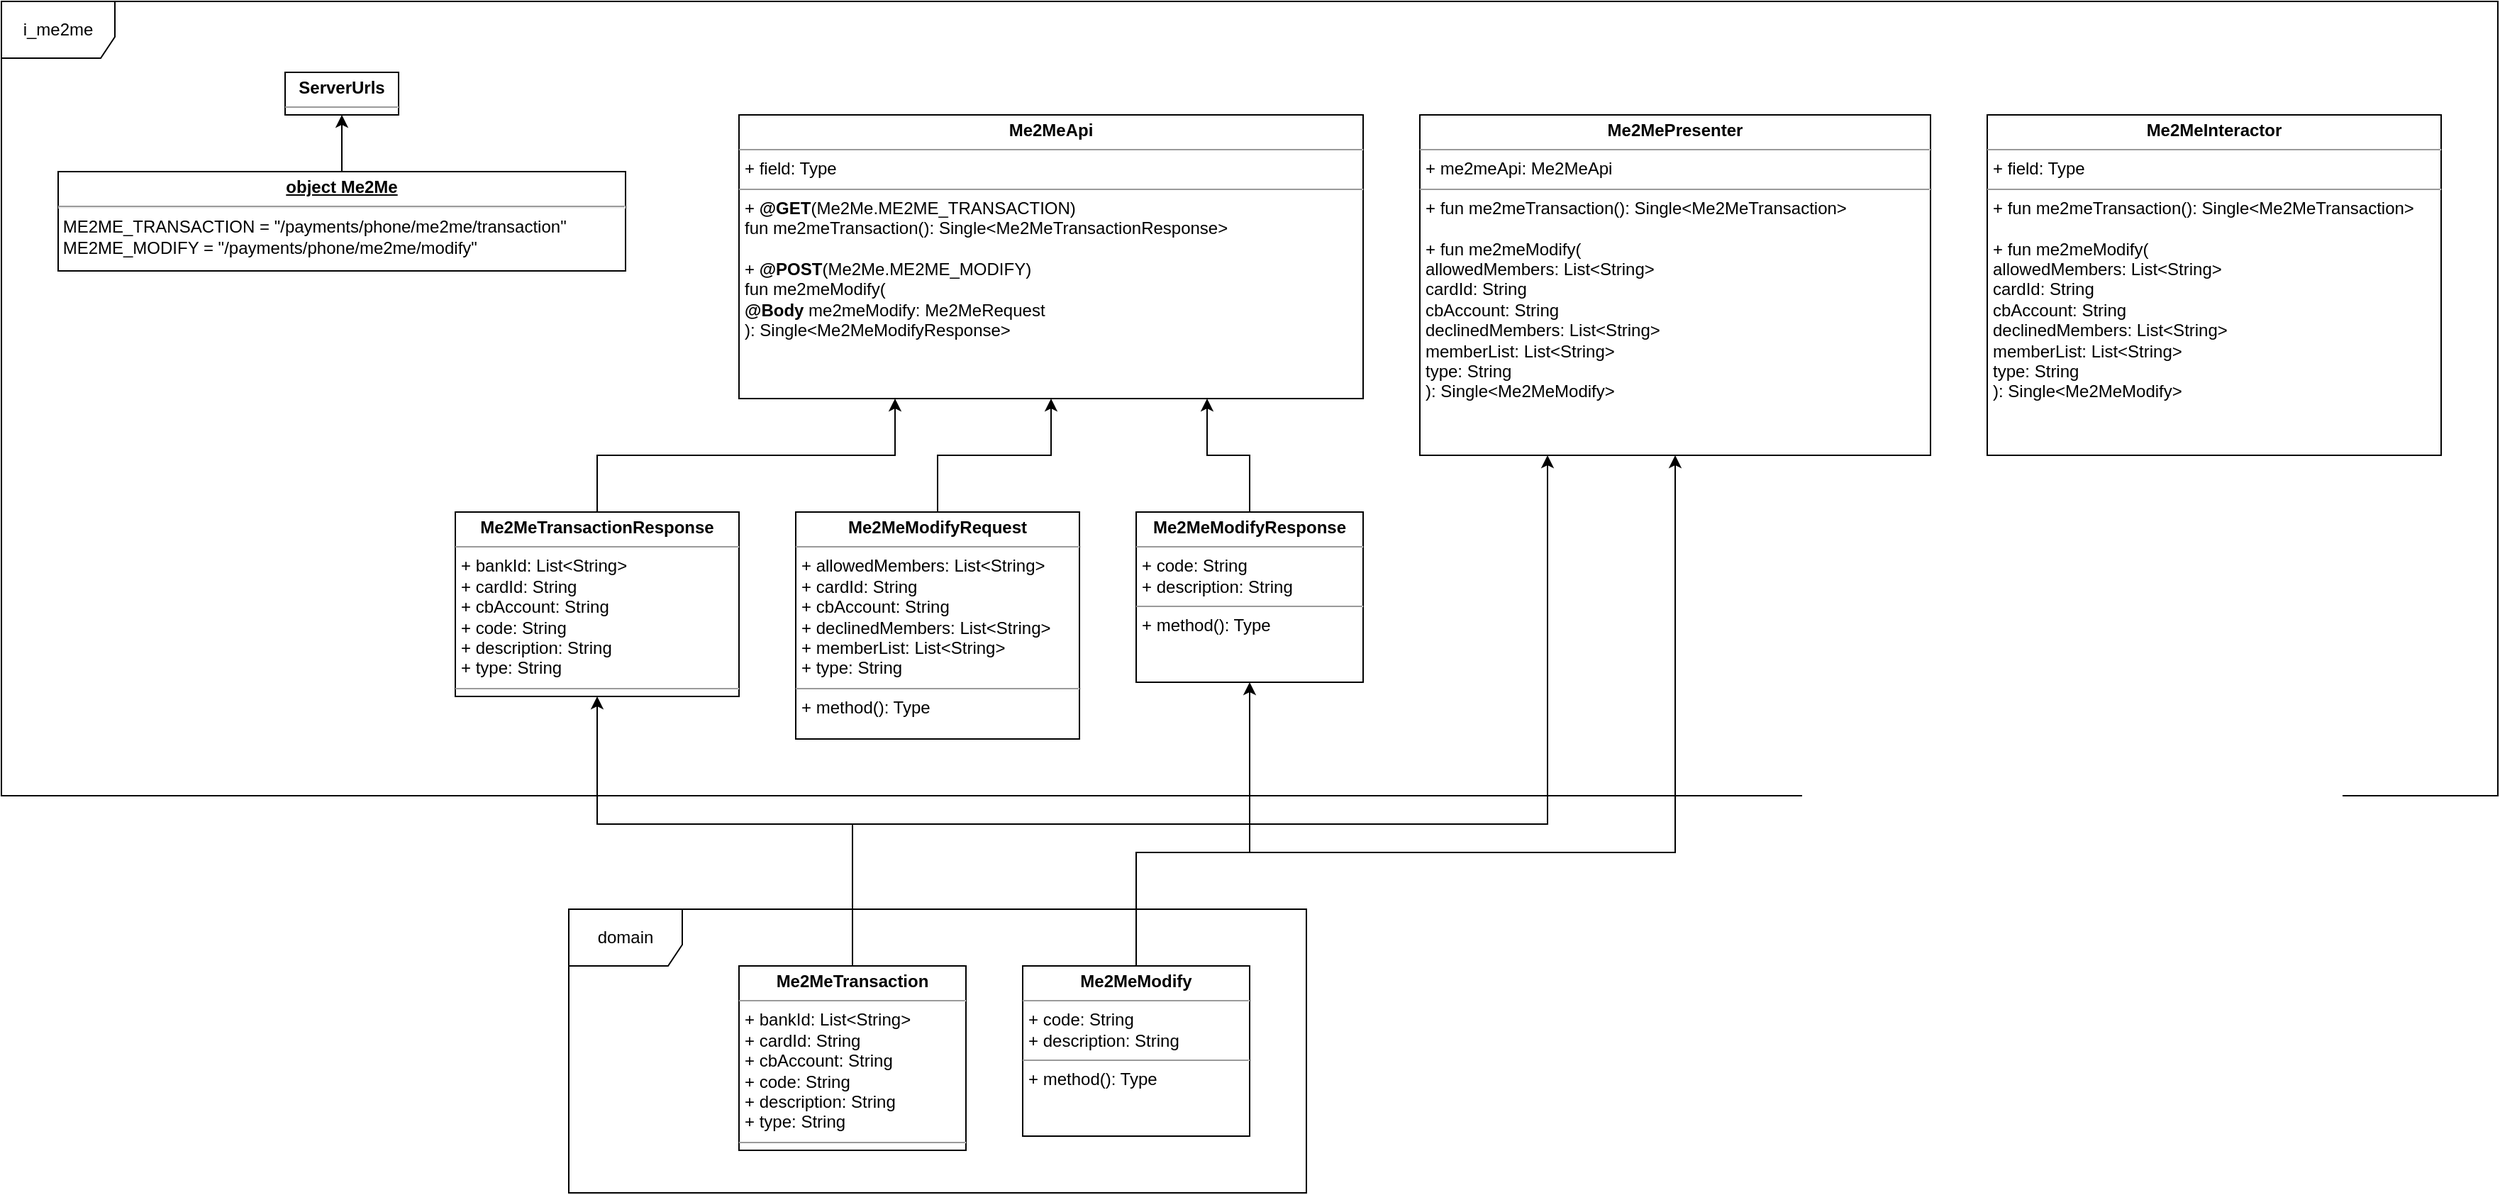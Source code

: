 <mxfile version="15.7.3" type="github">
  <diagram id="gR-Iq4hhyVUKYChUKCiO" name="Page-1">
    <mxGraphModel dx="2844" dy="1544" grid="1" gridSize="10" guides="1" tooltips="1" connect="1" arrows="1" fold="1" page="1" pageScale="1" pageWidth="850" pageHeight="1100" math="0" shadow="0">
      <root>
        <mxCell id="0" />
        <mxCell id="1" parent="0" />
        <mxCell id="5Wr3TJJhSt7KaW0Q5IkL-6" value="i_me2me" style="shape=umlFrame;whiteSpace=wrap;html=1;width=80;height=40;" vertex="1" parent="1">
          <mxGeometry x="40" y="40" width="1760" height="560" as="geometry" />
        </mxCell>
        <mxCell id="5Wr3TJJhSt7KaW0Q5IkL-7" value="&lt;p style=&quot;margin: 0px ; margin-top: 4px ; text-align: center&quot;&gt;&lt;b&gt;ServerUrls&lt;/b&gt;&lt;/p&gt;&lt;hr size=&quot;1&quot;&gt;" style="verticalAlign=top;align=left;overflow=fill;fontSize=12;fontFamily=Helvetica;html=1;" vertex="1" parent="1">
          <mxGeometry x="240" y="90" width="80" height="30" as="geometry" />
        </mxCell>
        <mxCell id="5Wr3TJJhSt7KaW0Q5IkL-8" value="&lt;p style=&quot;margin: 0px ; margin-top: 4px ; text-align: center&quot;&gt;&lt;b&gt;Me2MeApi&lt;/b&gt;&lt;/p&gt;&lt;hr size=&quot;1&quot;&gt;&lt;p style=&quot;margin: 0px ; margin-left: 4px&quot;&gt;+ field: Type&lt;/p&gt;&lt;hr size=&quot;1&quot;&gt;&lt;p style=&quot;margin: 0px ; margin-left: 4px&quot;&gt;+ &lt;b&gt;@GET&lt;/b&gt;(Me2Me.ME2ME_TRANSACTION)&lt;/p&gt;&lt;p style=&quot;margin: 0px ; margin-left: 4px&quot;&gt;fun me2meTransaction(): Single&amp;lt;Me2MeTransactionResponse&amp;gt;&lt;/p&gt;&lt;p style=&quot;margin: 0px ; margin-left: 4px&quot;&gt;&lt;br&gt;&lt;/p&gt;&lt;p style=&quot;margin: 0px ; margin-left: 4px&quot;&gt;+ &lt;b&gt;@POST&lt;/b&gt;(Me2Me.ME2ME_MODIFY)&lt;/p&gt;&lt;p style=&quot;margin: 0px ; margin-left: 4px&quot;&gt;fun me2meModify(&lt;/p&gt;&lt;p style=&quot;margin: 0px ; margin-left: 4px&quot;&gt;&lt;b&gt;@Body&lt;/b&gt; me2meModify: Me2MeRequest&lt;br&gt;&lt;/p&gt;&lt;p style=&quot;margin: 0px ; margin-left: 4px&quot;&gt;): Single&amp;lt;Me2MeModifyResponse&amp;gt;&lt;br&gt;&lt;/p&gt;" style="verticalAlign=top;align=left;overflow=fill;fontSize=12;fontFamily=Helvetica;html=1;" vertex="1" parent="1">
          <mxGeometry x="560" y="120" width="440" height="200" as="geometry" />
        </mxCell>
        <mxCell id="5Wr3TJJhSt7KaW0Q5IkL-9" style="edgeStyle=orthogonalEdgeStyle;rounded=0;orthogonalLoop=1;jettySize=auto;html=1;entryX=0.5;entryY=1;entryDx=0;entryDy=0;" edge="1" parent="1" source="5Wr3TJJhSt7KaW0Q5IkL-10" target="5Wr3TJJhSt7KaW0Q5IkL-7">
          <mxGeometry relative="1" as="geometry" />
        </mxCell>
        <mxCell id="5Wr3TJJhSt7KaW0Q5IkL-10" value="&lt;p style=&quot;margin: 0px ; margin-top: 4px ; text-align: center ; text-decoration: underline&quot;&gt;&lt;b&gt;object Me2Me&lt;br&gt;&lt;/b&gt;&lt;/p&gt;&lt;hr&gt;&lt;div&gt;&amp;nbsp;ME2ME_TRANSACTION = &quot;/payments/phone/me2me/transaction&quot;&lt;/div&gt;&lt;div&gt;&amp;nbsp;ME2ME_MODIFY = &quot;/payments/phone/me2me/modify&quot;&lt;/div&gt;" style="verticalAlign=top;align=left;overflow=fill;fontSize=12;fontFamily=Helvetica;html=1;" vertex="1" parent="1">
          <mxGeometry x="80" y="160" width="400" height="70" as="geometry" />
        </mxCell>
        <mxCell id="5Wr3TJJhSt7KaW0Q5IkL-17" style="edgeStyle=orthogonalEdgeStyle;rounded=0;orthogonalLoop=1;jettySize=auto;html=1;entryX=0.25;entryY=1;entryDx=0;entryDy=0;" edge="1" parent="1" source="5Wr3TJJhSt7KaW0Q5IkL-11" target="5Wr3TJJhSt7KaW0Q5IkL-8">
          <mxGeometry relative="1" as="geometry" />
        </mxCell>
        <mxCell id="5Wr3TJJhSt7KaW0Q5IkL-11" value="&lt;p style=&quot;margin: 0px ; margin-top: 4px ; text-align: center&quot;&gt;&lt;b&gt;Me2MeTransactionResponse&lt;/b&gt;&lt;/p&gt;&lt;hr size=&quot;1&quot;&gt;&lt;p style=&quot;margin: 0px ; margin-left: 4px&quot;&gt;+ bankId: List&amp;lt;String&amp;gt;&lt;/p&gt;&lt;p style=&quot;margin: 0px ; margin-left: 4px&quot;&gt;+ cardId: String&lt;/p&gt;&lt;p style=&quot;margin: 0px ; margin-left: 4px&quot;&gt;+ cbAccount: String&lt;/p&gt;&lt;p style=&quot;margin: 0px ; margin-left: 4px&quot;&gt;+ code: String&lt;/p&gt;&lt;p style=&quot;margin: 0px ; margin-left: 4px&quot;&gt;+ description: String&lt;/p&gt;&lt;p style=&quot;margin: 0px ; margin-left: 4px&quot;&gt;+ type: String&lt;br&gt;&lt;/p&gt;&lt;hr size=&quot;1&quot;&gt;" style="verticalAlign=top;align=left;overflow=fill;fontSize=12;fontFamily=Helvetica;html=1;" vertex="1" parent="1">
          <mxGeometry x="360" y="400" width="200" height="130" as="geometry" />
        </mxCell>
        <mxCell id="5Wr3TJJhSt7KaW0Q5IkL-18" style="edgeStyle=orthogonalEdgeStyle;rounded=0;orthogonalLoop=1;jettySize=auto;html=1;entryX=0.5;entryY=1;entryDx=0;entryDy=0;" edge="1" parent="1" source="5Wr3TJJhSt7KaW0Q5IkL-14" target="5Wr3TJJhSt7KaW0Q5IkL-8">
          <mxGeometry relative="1" as="geometry" />
        </mxCell>
        <mxCell id="5Wr3TJJhSt7KaW0Q5IkL-14" value="&lt;p style=&quot;margin: 0px ; margin-top: 4px ; text-align: center&quot;&gt;&lt;b&gt;Me2MeModifyRequest&lt;/b&gt;&lt;/p&gt;&lt;hr size=&quot;1&quot;&gt;&lt;p style=&quot;margin: 0px ; margin-left: 4px&quot;&gt;+ allowedMembers: List&amp;lt;String&amp;gt;&lt;/p&gt;&lt;p style=&quot;margin: 0px ; margin-left: 4px&quot;&gt;+ cardId: String&lt;/p&gt;&lt;p style=&quot;margin: 0px ; margin-left: 4px&quot;&gt;+ cbAccount: String&lt;/p&gt;&lt;p style=&quot;margin: 0px ; margin-left: 4px&quot;&gt;+ declinedMembers: List&amp;lt;String&amp;gt;&lt;/p&gt;&lt;p style=&quot;margin: 0px ; margin-left: 4px&quot;&gt;+ memberList: List&amp;lt;String&amp;gt;&lt;/p&gt;&lt;p style=&quot;margin: 0px ; margin-left: 4px&quot;&gt;+ type: String&lt;br&gt;&lt;/p&gt;&lt;hr size=&quot;1&quot;&gt;&lt;p style=&quot;margin: 0px ; margin-left: 4px&quot;&gt;+ method(): Type&lt;/p&gt;" style="verticalAlign=top;align=left;overflow=fill;fontSize=12;fontFamily=Helvetica;html=1;" vertex="1" parent="1">
          <mxGeometry x="600" y="400" width="200" height="160" as="geometry" />
        </mxCell>
        <mxCell id="5Wr3TJJhSt7KaW0Q5IkL-19" style="edgeStyle=orthogonalEdgeStyle;rounded=0;orthogonalLoop=1;jettySize=auto;html=1;entryX=0.75;entryY=1;entryDx=0;entryDy=0;" edge="1" parent="1" source="5Wr3TJJhSt7KaW0Q5IkL-16" target="5Wr3TJJhSt7KaW0Q5IkL-8">
          <mxGeometry relative="1" as="geometry" />
        </mxCell>
        <mxCell id="5Wr3TJJhSt7KaW0Q5IkL-16" value="&lt;p style=&quot;margin: 0px ; margin-top: 4px ; text-align: center&quot;&gt;&lt;b&gt;Me2MeModifyResponse&lt;/b&gt;&lt;/p&gt;&lt;hr size=&quot;1&quot;&gt;&lt;p style=&quot;margin: 0px ; margin-left: 4px&quot;&gt;+ code: String&lt;/p&gt;&lt;p style=&quot;margin: 0px ; margin-left: 4px&quot;&gt;+ description: String&lt;br&gt;&lt;/p&gt;&lt;hr size=&quot;1&quot;&gt;&lt;p style=&quot;margin: 0px ; margin-left: 4px&quot;&gt;+ method(): Type&lt;/p&gt;" style="verticalAlign=top;align=left;overflow=fill;fontSize=12;fontFamily=Helvetica;html=1;" vertex="1" parent="1">
          <mxGeometry x="840" y="400" width="160" height="120" as="geometry" />
        </mxCell>
        <mxCell id="5Wr3TJJhSt7KaW0Q5IkL-21" value="domain" style="shape=umlFrame;whiteSpace=wrap;html=1;width=80;height=40;" vertex="1" parent="1">
          <mxGeometry x="440" y="680" width="520" height="200" as="geometry" />
        </mxCell>
        <mxCell id="5Wr3TJJhSt7KaW0Q5IkL-24" style="edgeStyle=orthogonalEdgeStyle;rounded=0;orthogonalLoop=1;jettySize=auto;html=1;entryX=0.5;entryY=1;entryDx=0;entryDy=0;exitX=0.5;exitY=0;exitDx=0;exitDy=0;" edge="1" parent="1" source="5Wr3TJJhSt7KaW0Q5IkL-23" target="5Wr3TJJhSt7KaW0Q5IkL-11">
          <mxGeometry relative="1" as="geometry">
            <Array as="points">
              <mxPoint x="640" y="620" />
              <mxPoint x="460" y="620" />
            </Array>
          </mxGeometry>
        </mxCell>
        <mxCell id="5Wr3TJJhSt7KaW0Q5IkL-33" style="edgeStyle=orthogonalEdgeStyle;rounded=0;orthogonalLoop=1;jettySize=auto;html=1;entryX=0.25;entryY=1;entryDx=0;entryDy=0;exitX=0.5;exitY=0;exitDx=0;exitDy=0;" edge="1" parent="1" source="5Wr3TJJhSt7KaW0Q5IkL-23" target="5Wr3TJJhSt7KaW0Q5IkL-29">
          <mxGeometry relative="1" as="geometry">
            <Array as="points">
              <mxPoint x="640" y="620" />
              <mxPoint x="1130" y="620" />
            </Array>
          </mxGeometry>
        </mxCell>
        <mxCell id="5Wr3TJJhSt7KaW0Q5IkL-23" value="&lt;p style=&quot;margin: 0px ; margin-top: 4px ; text-align: center&quot;&gt;&lt;b&gt;Me2MeTransaction&lt;/b&gt;&lt;/p&gt;&lt;hr size=&quot;1&quot;&gt;&lt;p style=&quot;margin: 0px ; margin-left: 4px&quot;&gt;+ bankId: List&amp;lt;String&amp;gt;&lt;/p&gt;&lt;p style=&quot;margin: 0px ; margin-left: 4px&quot;&gt;+ cardId: String&lt;/p&gt;&lt;p style=&quot;margin: 0px ; margin-left: 4px&quot;&gt;+ cbAccount: String&lt;/p&gt;&lt;p style=&quot;margin: 0px ; margin-left: 4px&quot;&gt;+ code: String&lt;/p&gt;&lt;p style=&quot;margin: 0px ; margin-left: 4px&quot;&gt;+ description: String&lt;/p&gt;&lt;p style=&quot;margin: 0px ; margin-left: 4px&quot;&gt;+ type: String&lt;br&gt;&lt;/p&gt;&lt;hr size=&quot;1&quot;&gt;" style="verticalAlign=top;align=left;overflow=fill;fontSize=12;fontFamily=Helvetica;html=1;" vertex="1" parent="1">
          <mxGeometry x="560" y="720" width="160" height="130" as="geometry" />
        </mxCell>
        <mxCell id="5Wr3TJJhSt7KaW0Q5IkL-28" style="edgeStyle=orthogonalEdgeStyle;rounded=0;orthogonalLoop=1;jettySize=auto;html=1;entryX=0.5;entryY=1;entryDx=0;entryDy=0;" edge="1" parent="1" source="5Wr3TJJhSt7KaW0Q5IkL-26" target="5Wr3TJJhSt7KaW0Q5IkL-16">
          <mxGeometry relative="1" as="geometry">
            <Array as="points">
              <mxPoint x="840" y="640" />
              <mxPoint x="920" y="640" />
            </Array>
          </mxGeometry>
        </mxCell>
        <mxCell id="5Wr3TJJhSt7KaW0Q5IkL-34" style="edgeStyle=orthogonalEdgeStyle;rounded=0;orthogonalLoop=1;jettySize=auto;html=1;entryX=0.5;entryY=1;entryDx=0;entryDy=0;exitX=0.5;exitY=0;exitDx=0;exitDy=0;" edge="1" parent="1" source="5Wr3TJJhSt7KaW0Q5IkL-26" target="5Wr3TJJhSt7KaW0Q5IkL-29">
          <mxGeometry relative="1" as="geometry">
            <Array as="points">
              <mxPoint x="840" y="640" />
              <mxPoint x="1220" y="640" />
            </Array>
          </mxGeometry>
        </mxCell>
        <mxCell id="5Wr3TJJhSt7KaW0Q5IkL-26" value="&lt;p style=&quot;margin: 0px ; margin-top: 4px ; text-align: center&quot;&gt;&lt;b&gt;Me2MeModify&lt;/b&gt;&lt;/p&gt;&lt;hr size=&quot;1&quot;&gt;&lt;p style=&quot;margin: 0px ; margin-left: 4px&quot;&gt;+ code: String&lt;/p&gt;&lt;p style=&quot;margin: 0px ; margin-left: 4px&quot;&gt;+ description: String&lt;br&gt;&lt;/p&gt;&lt;hr size=&quot;1&quot;&gt;&lt;p style=&quot;margin: 0px ; margin-left: 4px&quot;&gt;+ method(): Type&lt;/p&gt;" style="verticalAlign=top;align=left;overflow=fill;fontSize=12;fontFamily=Helvetica;html=1;" vertex="1" parent="1">
          <mxGeometry x="760" y="720" width="160" height="120" as="geometry" />
        </mxCell>
        <mxCell id="5Wr3TJJhSt7KaW0Q5IkL-29" value="&lt;p style=&quot;margin: 0px ; margin-top: 4px ; text-align: center&quot;&gt;&lt;b&gt;Me2MePresenter&lt;/b&gt;&lt;br&gt;&lt;/p&gt;&lt;hr size=&quot;1&quot;&gt;&lt;p style=&quot;margin: 0px ; margin-left: 4px&quot;&gt;+ me2meApi: Me2MeApi&lt;/p&gt;&lt;hr size=&quot;1&quot;&gt;&lt;p style=&quot;margin: 0px ; margin-left: 4px&quot;&gt;+ fun me2meTransaction(): Single&amp;lt;Me2MeTransaction&amp;gt;&lt;/p&gt;&lt;p style=&quot;margin: 0px ; margin-left: 4px&quot;&gt;&lt;br&gt;&lt;/p&gt;&lt;p style=&quot;margin: 0px ; margin-left: 4px&quot;&gt;+ fun me2meModify(&lt;/p&gt;&lt;p style=&quot;margin: 0px ; margin-left: 4px&quot;&gt;allowedMembers: List&amp;lt;String&amp;gt;&lt;/p&gt;&lt;p style=&quot;margin: 0px ; margin-left: 4px&quot;&gt;cardId: String&lt;/p&gt;&lt;p style=&quot;margin: 0px ; margin-left: 4px&quot;&gt;cbAccount: String&lt;/p&gt;&lt;p style=&quot;margin: 0px ; margin-left: 4px&quot;&gt;declinedMembers: List&amp;lt;String&amp;gt;&lt;/p&gt;&lt;p style=&quot;margin: 0px ; margin-left: 4px&quot;&gt;memberList: List&amp;lt;String&amp;gt;&lt;br&gt;&lt;/p&gt;&lt;p style=&quot;margin: 0px ; margin-left: 4px&quot;&gt;type: String&lt;/p&gt;&lt;p style=&quot;margin: 0px ; margin-left: 4px&quot;&gt;): Single&amp;lt;Me2MeModify&amp;gt;&lt;br&gt;&lt;/p&gt;" style="verticalAlign=top;align=left;overflow=fill;fontSize=12;fontFamily=Helvetica;html=1;" vertex="1" parent="1">
          <mxGeometry x="1040" y="120" width="360" height="240" as="geometry" />
        </mxCell>
        <mxCell id="5Wr3TJJhSt7KaW0Q5IkL-32" value="&lt;p style=&quot;margin: 0px ; margin-top: 4px ; text-align: center&quot;&gt;&lt;b&gt;Me2MeInteractor&lt;/b&gt;&lt;/p&gt;&lt;hr size=&quot;1&quot;&gt;&lt;p style=&quot;margin: 0px ; margin-left: 4px&quot;&gt;+ field: Type&lt;/p&gt;&lt;hr size=&quot;1&quot;&gt;&lt;p style=&quot;margin: 0px ; margin-left: 4px&quot;&gt;+ fun me2meTransaction(): Single&amp;lt;Me2MeTransaction&amp;gt;&lt;/p&gt;&lt;p style=&quot;margin: 0px ; margin-left: 4px&quot;&gt;&lt;br&gt;&lt;/p&gt;&lt;p style=&quot;margin: 0px ; margin-left: 4px&quot;&gt;+ fun me2meModify(&lt;br&gt;allowedMembers: List&amp;lt;String&amp;gt;&lt;br&gt;cardId: String&lt;br&gt;cbAccount: String&lt;br&gt;declinedMembers: List&amp;lt;String&amp;gt;&lt;br&gt;memberList: List&amp;lt;String&amp;gt;&lt;br&gt;type: String&lt;br&gt;): Single&amp;lt;Me2MeModify&amp;gt;&lt;br&gt;&lt;/p&gt;" style="verticalAlign=top;align=left;overflow=fill;fontSize=12;fontFamily=Helvetica;html=1;" vertex="1" parent="1">
          <mxGeometry x="1440" y="120" width="320" height="240" as="geometry" />
        </mxCell>
      </root>
    </mxGraphModel>
  </diagram>
</mxfile>
